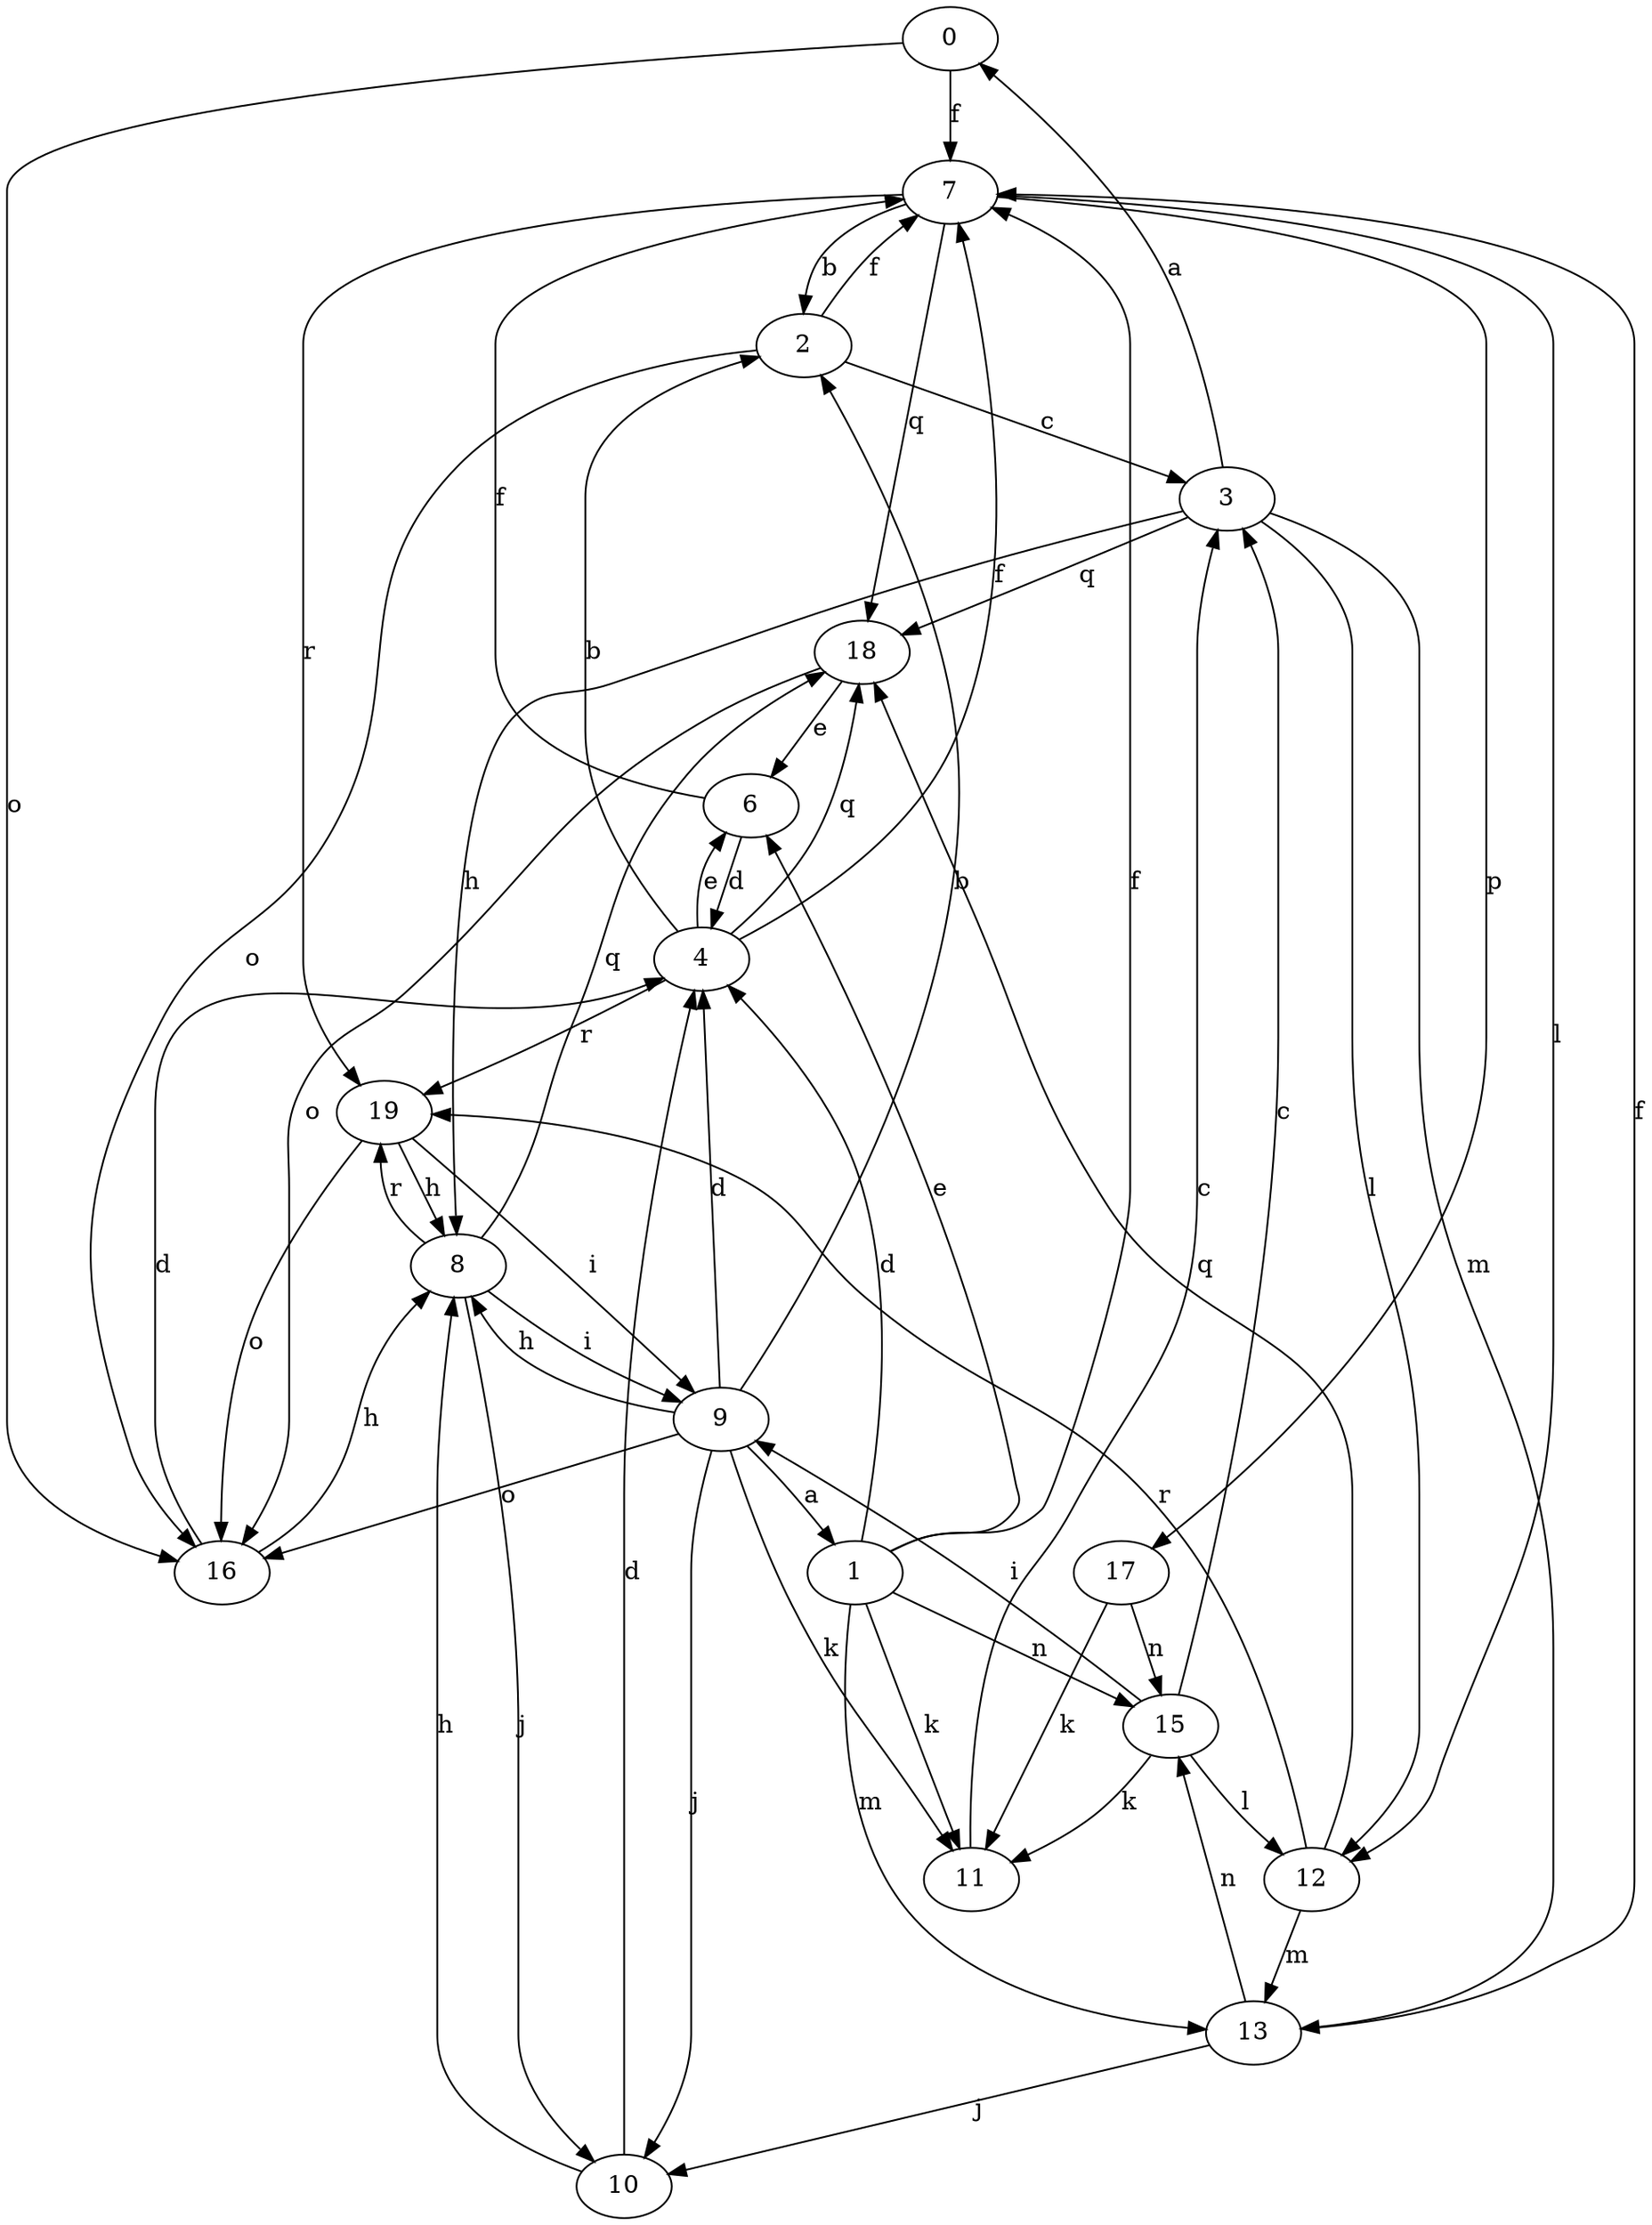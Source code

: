 strict digraph  {
0;
1;
2;
3;
4;
6;
7;
8;
9;
10;
11;
12;
13;
15;
16;
17;
18;
19;
0 -> 7  [label=f];
0 -> 16  [label=o];
1 -> 4  [label=d];
1 -> 6  [label=e];
1 -> 7  [label=f];
1 -> 11  [label=k];
1 -> 13  [label=m];
1 -> 15  [label=n];
2 -> 3  [label=c];
2 -> 7  [label=f];
2 -> 16  [label=o];
3 -> 0  [label=a];
3 -> 8  [label=h];
3 -> 12  [label=l];
3 -> 13  [label=m];
3 -> 18  [label=q];
4 -> 2  [label=b];
4 -> 6  [label=e];
4 -> 7  [label=f];
4 -> 18  [label=q];
4 -> 19  [label=r];
6 -> 4  [label=d];
6 -> 7  [label=f];
7 -> 2  [label=b];
7 -> 12  [label=l];
7 -> 17  [label=p];
7 -> 18  [label=q];
7 -> 19  [label=r];
8 -> 9  [label=i];
8 -> 10  [label=j];
8 -> 18  [label=q];
8 -> 19  [label=r];
9 -> 1  [label=a];
9 -> 2  [label=b];
9 -> 4  [label=d];
9 -> 8  [label=h];
9 -> 10  [label=j];
9 -> 11  [label=k];
9 -> 16  [label=o];
10 -> 4  [label=d];
10 -> 8  [label=h];
11 -> 3  [label=c];
12 -> 13  [label=m];
12 -> 18  [label=q];
12 -> 19  [label=r];
13 -> 7  [label=f];
13 -> 10  [label=j];
13 -> 15  [label=n];
15 -> 3  [label=c];
15 -> 9  [label=i];
15 -> 11  [label=k];
15 -> 12  [label=l];
16 -> 4  [label=d];
16 -> 8  [label=h];
17 -> 11  [label=k];
17 -> 15  [label=n];
18 -> 6  [label=e];
18 -> 16  [label=o];
19 -> 8  [label=h];
19 -> 9  [label=i];
19 -> 16  [label=o];
}
